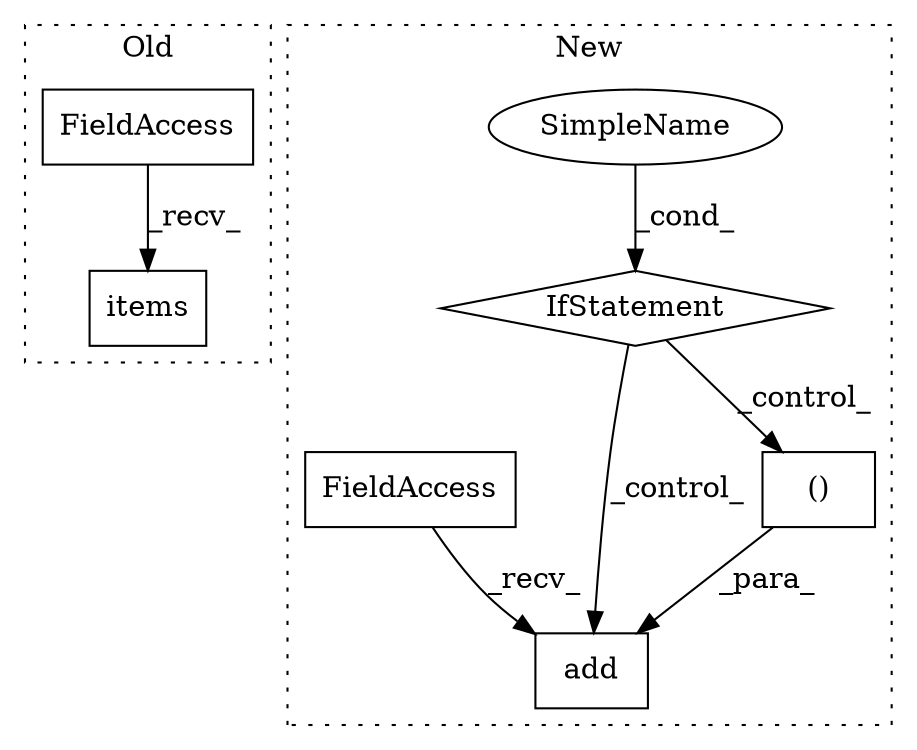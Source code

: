 digraph G {
subgraph cluster0 {
1 [label="items" a="32" s="813" l="7" shape="box"];
5 [label="FieldAccess" a="22" s="794" l="18" shape="box"];
label = "Old";
style="dotted";
}
subgraph cluster1 {
2 [label="add" a="32" s="800,848" l="4,2" shape="box"];
3 [label="IfStatement" a="25" s="564,608" l="4,2" shape="diamond"];
4 [label="SimpleName" a="42" s="" l="" shape="ellipse"];
6 [label="FieldAccess" a="22" s="790" l="9" shape="box"];
7 [label="()" a="106" s="816" l="32" shape="box"];
label = "New";
style="dotted";
}
3 -> 2 [label="_control_"];
3 -> 7 [label="_control_"];
4 -> 3 [label="_cond_"];
5 -> 1 [label="_recv_"];
6 -> 2 [label="_recv_"];
7 -> 2 [label="_para_"];
}